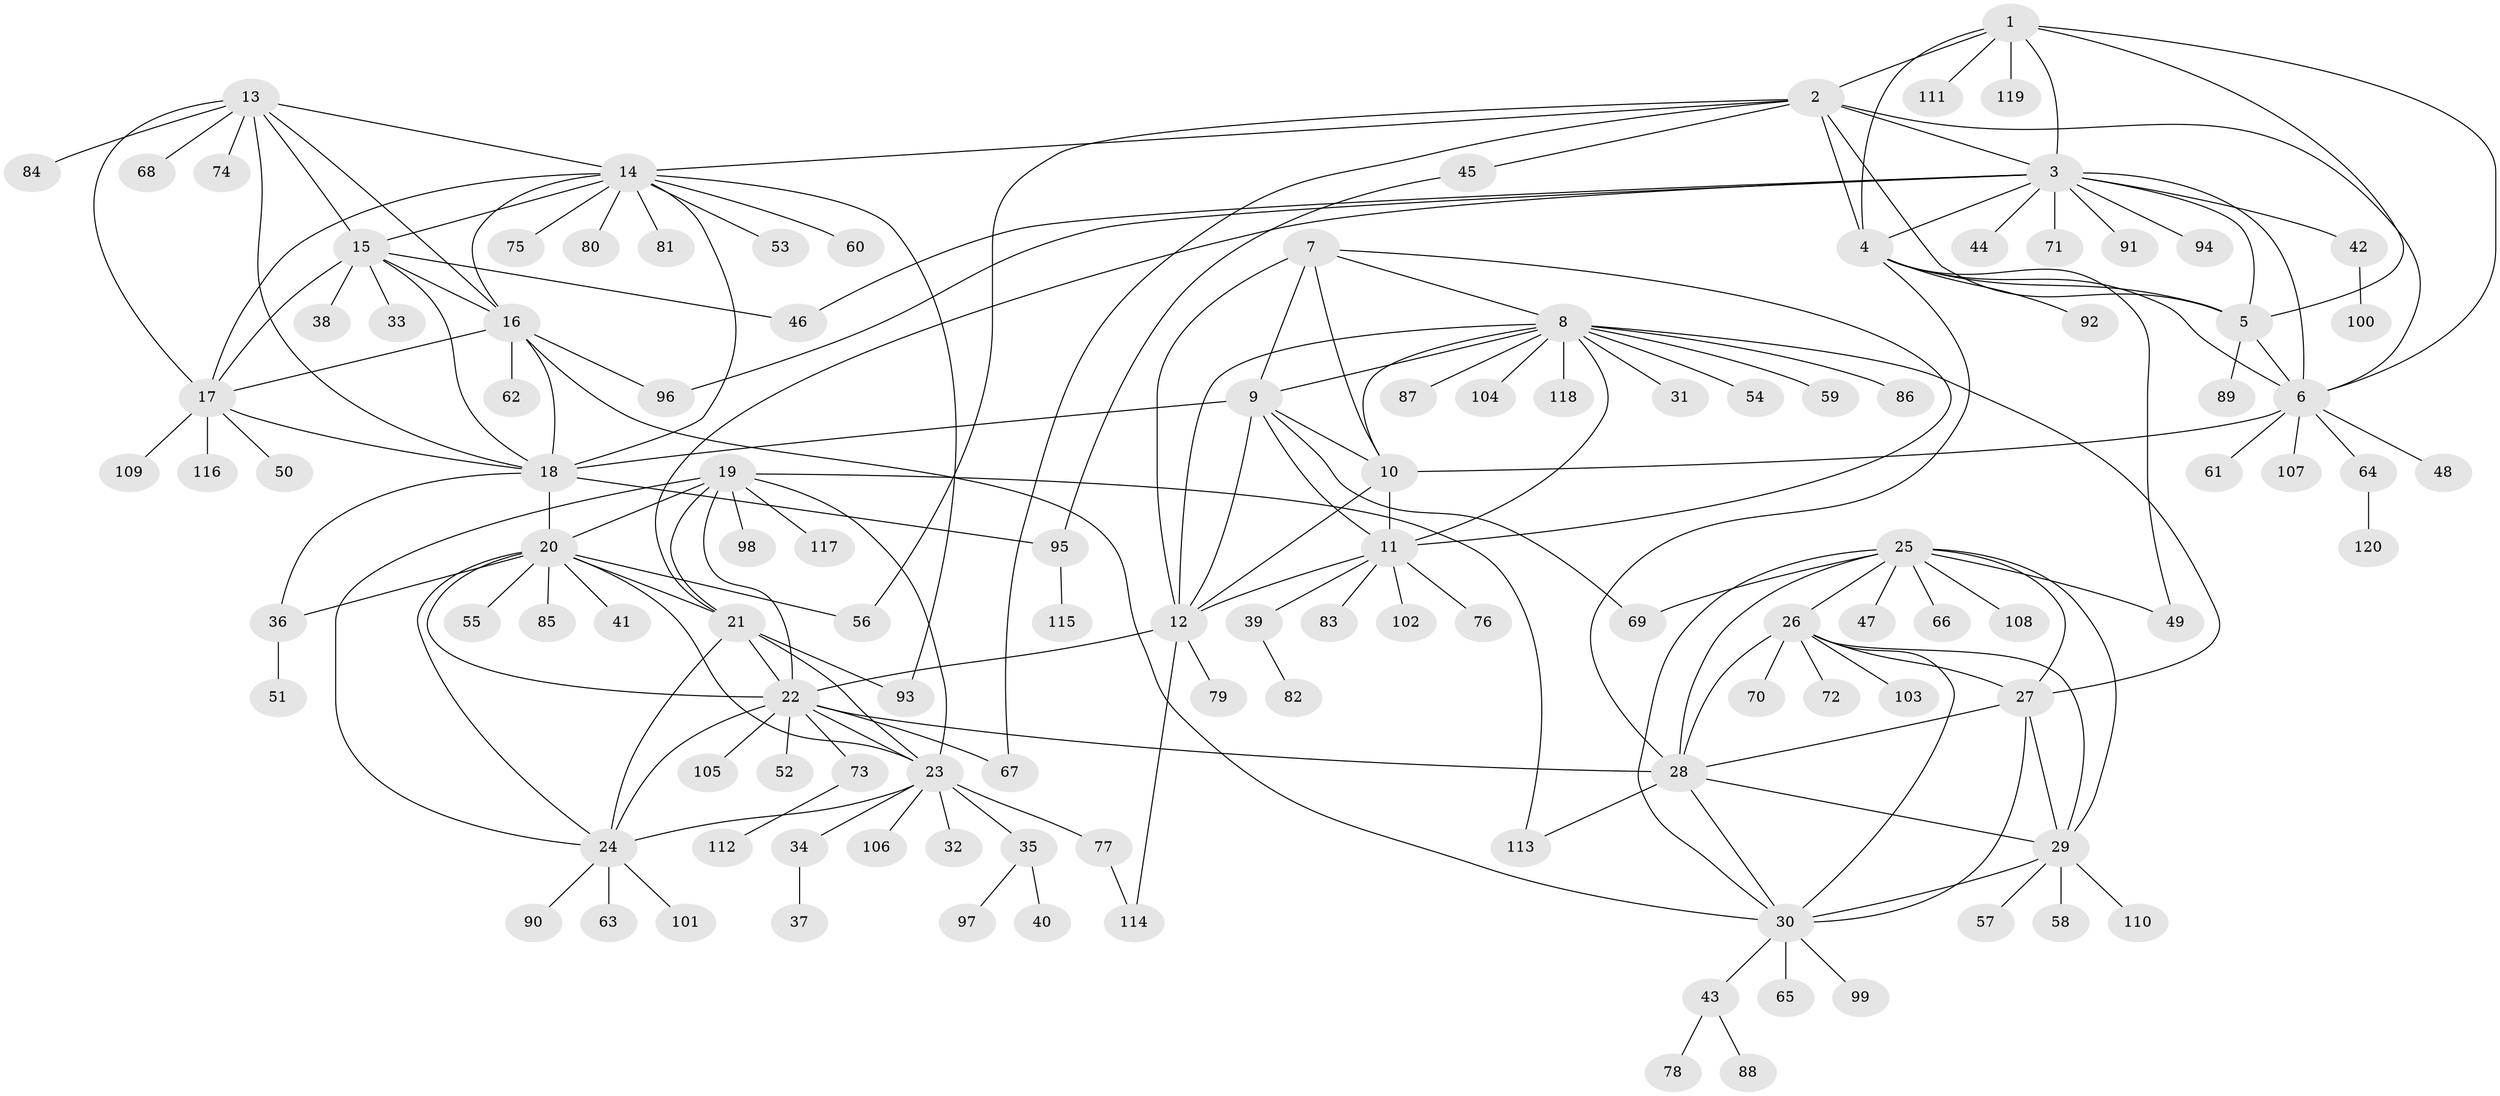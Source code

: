 // Generated by graph-tools (version 1.1) at 2025/54/03/09/25 04:54:05]
// undirected, 120 vertices, 186 edges
graph export_dot {
graph [start="1"]
  node [color=gray90,style=filled];
  1;
  2;
  3;
  4;
  5;
  6;
  7;
  8;
  9;
  10;
  11;
  12;
  13;
  14;
  15;
  16;
  17;
  18;
  19;
  20;
  21;
  22;
  23;
  24;
  25;
  26;
  27;
  28;
  29;
  30;
  31;
  32;
  33;
  34;
  35;
  36;
  37;
  38;
  39;
  40;
  41;
  42;
  43;
  44;
  45;
  46;
  47;
  48;
  49;
  50;
  51;
  52;
  53;
  54;
  55;
  56;
  57;
  58;
  59;
  60;
  61;
  62;
  63;
  64;
  65;
  66;
  67;
  68;
  69;
  70;
  71;
  72;
  73;
  74;
  75;
  76;
  77;
  78;
  79;
  80;
  81;
  82;
  83;
  84;
  85;
  86;
  87;
  88;
  89;
  90;
  91;
  92;
  93;
  94;
  95;
  96;
  97;
  98;
  99;
  100;
  101;
  102;
  103;
  104;
  105;
  106;
  107;
  108;
  109;
  110;
  111;
  112;
  113;
  114;
  115;
  116;
  117;
  118;
  119;
  120;
  1 -- 2;
  1 -- 3;
  1 -- 4;
  1 -- 5;
  1 -- 6;
  1 -- 111;
  1 -- 119;
  2 -- 3;
  2 -- 4;
  2 -- 5;
  2 -- 6;
  2 -- 14;
  2 -- 45;
  2 -- 56;
  2 -- 67;
  3 -- 4;
  3 -- 5;
  3 -- 6;
  3 -- 21;
  3 -- 42;
  3 -- 44;
  3 -- 46;
  3 -- 71;
  3 -- 91;
  3 -- 94;
  3 -- 96;
  4 -- 5;
  4 -- 6;
  4 -- 28;
  4 -- 49;
  4 -- 92;
  5 -- 6;
  5 -- 89;
  6 -- 10;
  6 -- 48;
  6 -- 61;
  6 -- 64;
  6 -- 107;
  7 -- 8;
  7 -- 9;
  7 -- 10;
  7 -- 11;
  7 -- 12;
  8 -- 9;
  8 -- 10;
  8 -- 11;
  8 -- 12;
  8 -- 27;
  8 -- 31;
  8 -- 54;
  8 -- 59;
  8 -- 86;
  8 -- 87;
  8 -- 104;
  8 -- 118;
  9 -- 10;
  9 -- 11;
  9 -- 12;
  9 -- 18;
  9 -- 69;
  10 -- 11;
  10 -- 12;
  11 -- 12;
  11 -- 39;
  11 -- 76;
  11 -- 83;
  11 -- 102;
  12 -- 22;
  12 -- 79;
  12 -- 114;
  13 -- 14;
  13 -- 15;
  13 -- 16;
  13 -- 17;
  13 -- 18;
  13 -- 68;
  13 -- 74;
  13 -- 84;
  14 -- 15;
  14 -- 16;
  14 -- 17;
  14 -- 18;
  14 -- 53;
  14 -- 60;
  14 -- 75;
  14 -- 80;
  14 -- 81;
  14 -- 93;
  15 -- 16;
  15 -- 17;
  15 -- 18;
  15 -- 33;
  15 -- 38;
  15 -- 46;
  16 -- 17;
  16 -- 18;
  16 -- 30;
  16 -- 62;
  16 -- 96;
  17 -- 18;
  17 -- 50;
  17 -- 109;
  17 -- 116;
  18 -- 20;
  18 -- 36;
  18 -- 95;
  19 -- 20;
  19 -- 21;
  19 -- 22;
  19 -- 23;
  19 -- 24;
  19 -- 98;
  19 -- 113;
  19 -- 117;
  20 -- 21;
  20 -- 22;
  20 -- 23;
  20 -- 24;
  20 -- 36;
  20 -- 41;
  20 -- 55;
  20 -- 56;
  20 -- 85;
  21 -- 22;
  21 -- 23;
  21 -- 24;
  21 -- 93;
  22 -- 23;
  22 -- 24;
  22 -- 28;
  22 -- 52;
  22 -- 67;
  22 -- 73;
  22 -- 105;
  23 -- 24;
  23 -- 32;
  23 -- 34;
  23 -- 35;
  23 -- 77;
  23 -- 106;
  24 -- 63;
  24 -- 90;
  24 -- 101;
  25 -- 26;
  25 -- 27;
  25 -- 28;
  25 -- 29;
  25 -- 30;
  25 -- 47;
  25 -- 49;
  25 -- 66;
  25 -- 69;
  25 -- 108;
  26 -- 27;
  26 -- 28;
  26 -- 29;
  26 -- 30;
  26 -- 70;
  26 -- 72;
  26 -- 103;
  27 -- 28;
  27 -- 29;
  27 -- 30;
  28 -- 29;
  28 -- 30;
  28 -- 113;
  29 -- 30;
  29 -- 57;
  29 -- 58;
  29 -- 110;
  30 -- 43;
  30 -- 65;
  30 -- 99;
  34 -- 37;
  35 -- 40;
  35 -- 97;
  36 -- 51;
  39 -- 82;
  42 -- 100;
  43 -- 78;
  43 -- 88;
  45 -- 95;
  64 -- 120;
  73 -- 112;
  77 -- 114;
  95 -- 115;
}
